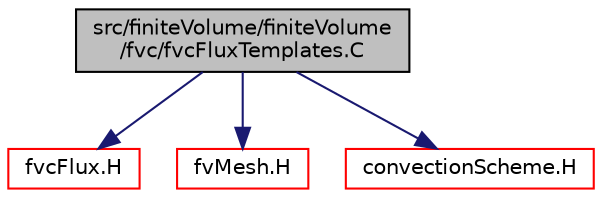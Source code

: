 digraph "src/finiteVolume/finiteVolume/fvc/fvcFluxTemplates.C"
{
  bgcolor="transparent";
  edge [fontname="Helvetica",fontsize="10",labelfontname="Helvetica",labelfontsize="10"];
  node [fontname="Helvetica",fontsize="10",shape=record];
  Node0 [label="src/finiteVolume/finiteVolume\l/fvc/fvcFluxTemplates.C",height=0.2,width=0.4,color="black", fillcolor="grey75", style="filled", fontcolor="black"];
  Node0 -> Node1 [color="midnightblue",fontsize="10",style="solid",fontname="Helvetica"];
  Node1 [label="fvcFlux.H",height=0.2,width=0.4,color="red",URL="$a03140.html",tooltip="Calculate the face-flux of the given field. "];
  Node0 -> Node75 [color="midnightblue",fontsize="10",style="solid",fontname="Helvetica"];
  Node75 [label="fvMesh.H",height=0.2,width=0.4,color="red",URL="$a03719.html"];
  Node0 -> Node284 [color="midnightblue",fontsize="10",style="solid",fontname="Helvetica"];
  Node284 [label="convectionScheme.H",height=0.2,width=0.4,color="red",URL="$a02933.html"];
}
